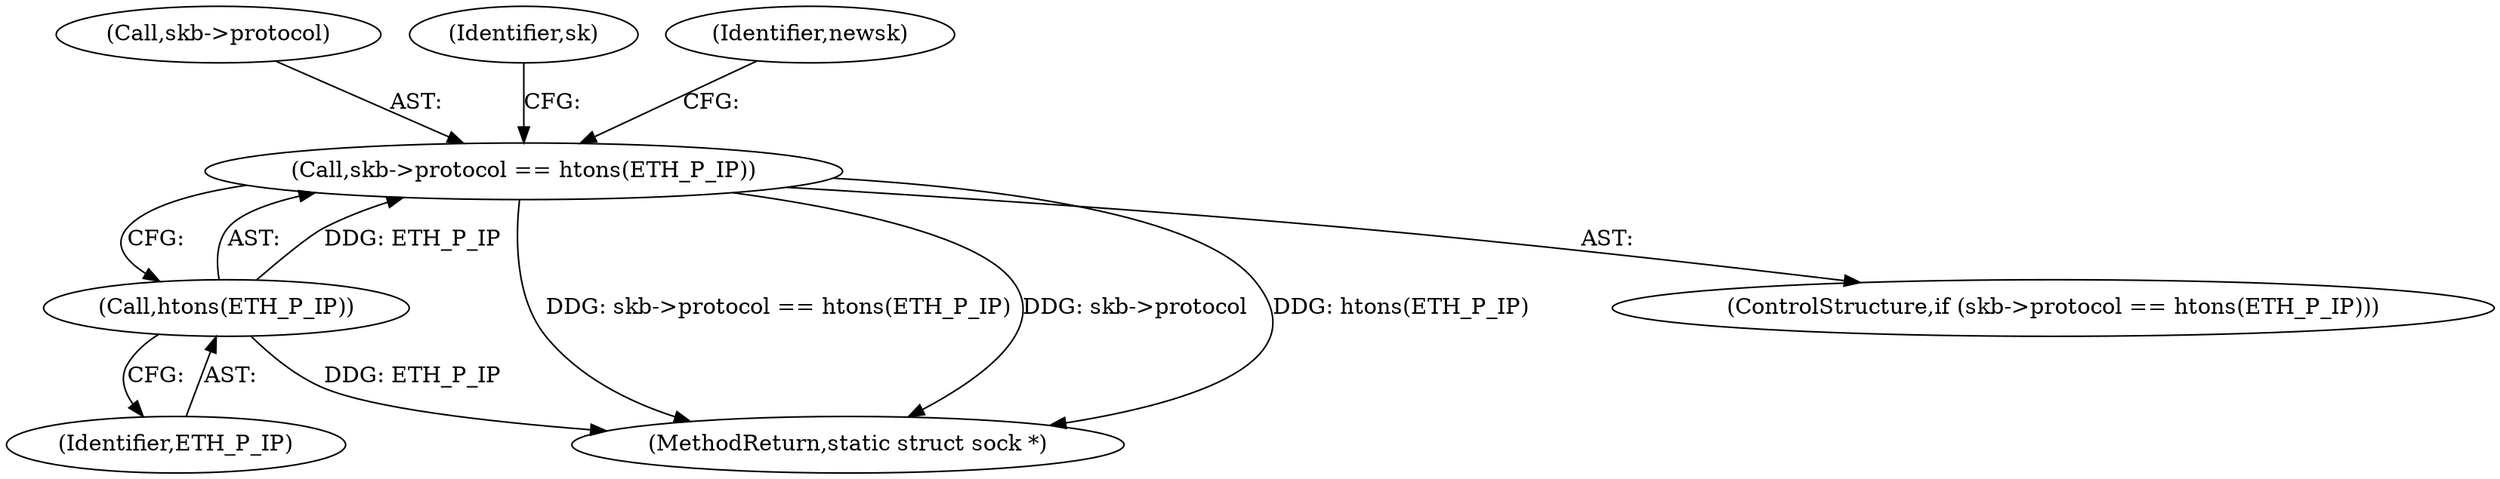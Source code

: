 digraph "0_linux_45f6fad84cc305103b28d73482b344d7f5b76f39_0@pointer" {
"1000132" [label="(Call,skb->protocol == htons(ETH_P_IP))"];
"1000136" [label="(Call,htons(ETH_P_IP))"];
"1000133" [label="(Call,skb->protocol)"];
"1000132" [label="(Call,skb->protocol == htons(ETH_P_IP))"];
"1000504" [label="(MethodReturn,static struct sock *)"];
"1000233" [label="(Identifier,sk)"];
"1000137" [label="(Identifier,ETH_P_IP)"];
"1000140" [label="(Identifier,newsk)"];
"1000131" [label="(ControlStructure,if (skb->protocol == htons(ETH_P_IP)))"];
"1000136" [label="(Call,htons(ETH_P_IP))"];
"1000132" -> "1000131"  [label="AST: "];
"1000132" -> "1000136"  [label="CFG: "];
"1000133" -> "1000132"  [label="AST: "];
"1000136" -> "1000132"  [label="AST: "];
"1000140" -> "1000132"  [label="CFG: "];
"1000233" -> "1000132"  [label="CFG: "];
"1000132" -> "1000504"  [label="DDG: skb->protocol == htons(ETH_P_IP)"];
"1000132" -> "1000504"  [label="DDG: skb->protocol"];
"1000132" -> "1000504"  [label="DDG: htons(ETH_P_IP)"];
"1000136" -> "1000132"  [label="DDG: ETH_P_IP"];
"1000136" -> "1000137"  [label="CFG: "];
"1000137" -> "1000136"  [label="AST: "];
"1000136" -> "1000504"  [label="DDG: ETH_P_IP"];
}
